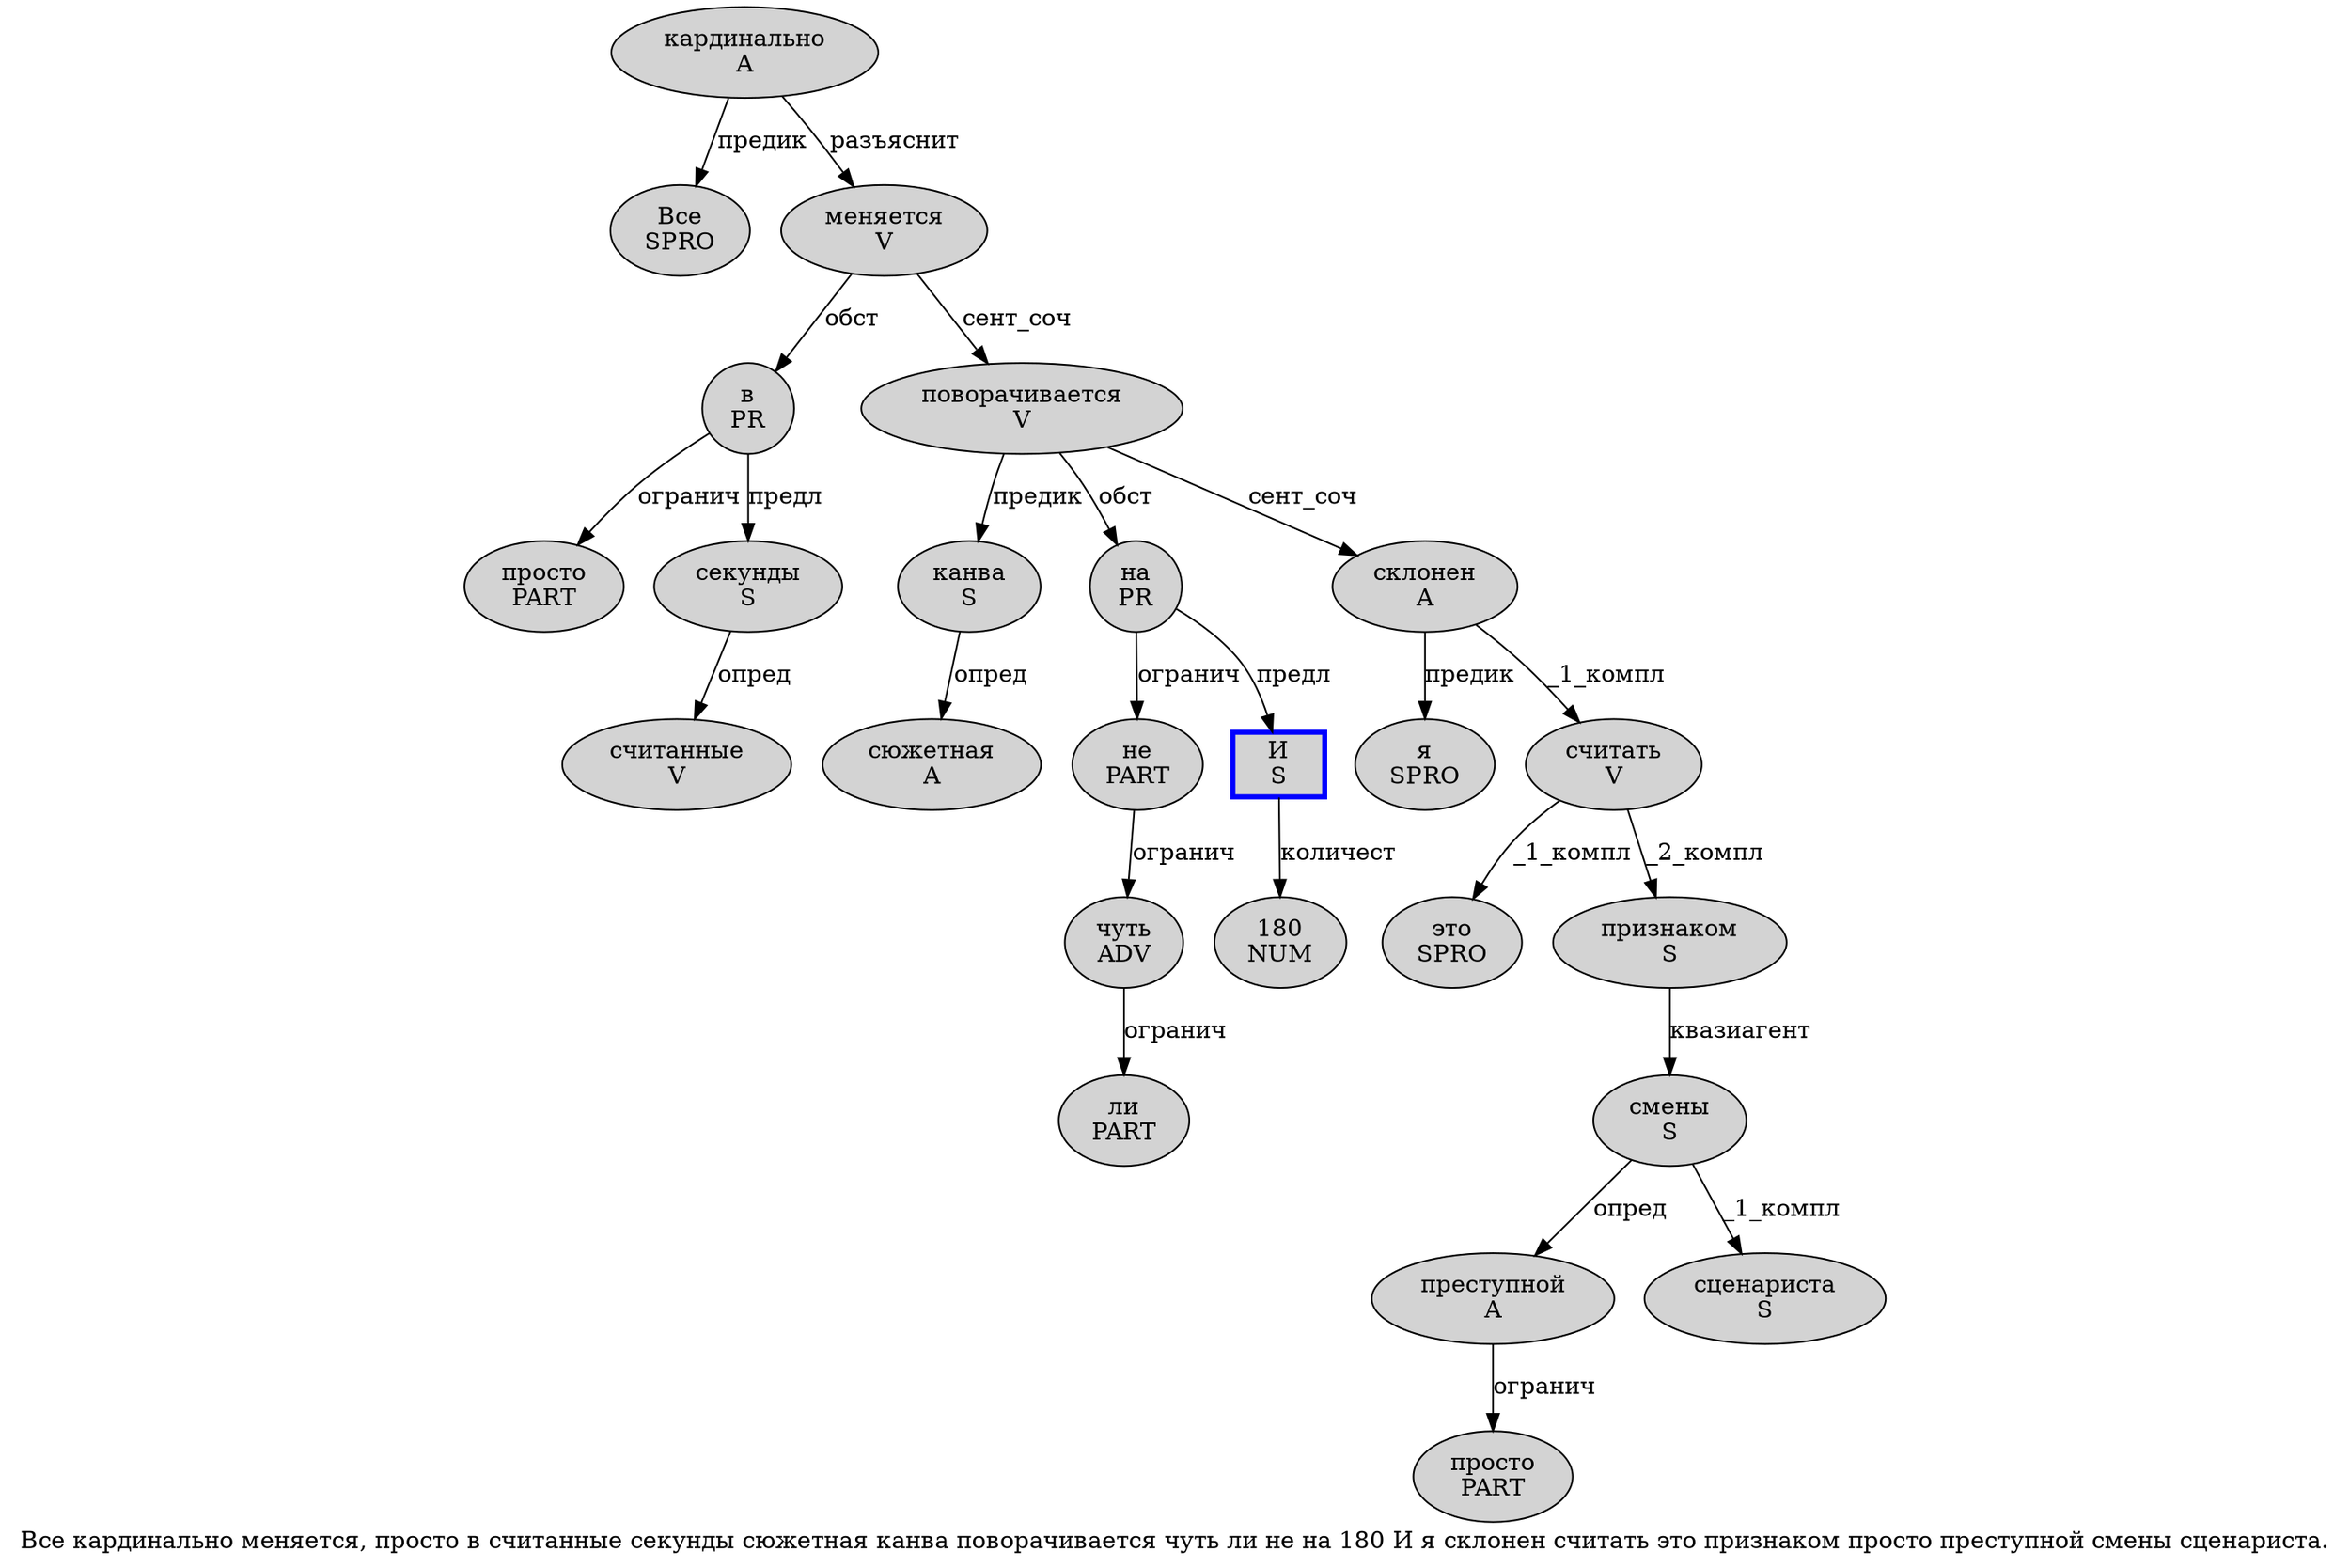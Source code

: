 digraph SENTENCE_4565 {
	graph [label="Все кардинально меняется, просто в считанные секунды сюжетная канва поворачивается чуть ли не на 180 И я склонен считать это признаком просто преступной смены сценариста."]
	node [style=filled]
		0 [label="Все
SPRO" color="" fillcolor=lightgray penwidth=1 shape=ellipse]
		1 [label="кардинально
A" color="" fillcolor=lightgray penwidth=1 shape=ellipse]
		2 [label="меняется
V" color="" fillcolor=lightgray penwidth=1 shape=ellipse]
		4 [label="просто
PART" color="" fillcolor=lightgray penwidth=1 shape=ellipse]
		5 [label="в
PR" color="" fillcolor=lightgray penwidth=1 shape=ellipse]
		6 [label="считанные
V" color="" fillcolor=lightgray penwidth=1 shape=ellipse]
		7 [label="секунды
S" color="" fillcolor=lightgray penwidth=1 shape=ellipse]
		8 [label="сюжетная
A" color="" fillcolor=lightgray penwidth=1 shape=ellipse]
		9 [label="канва
S" color="" fillcolor=lightgray penwidth=1 shape=ellipse]
		10 [label="поворачивается
V" color="" fillcolor=lightgray penwidth=1 shape=ellipse]
		11 [label="чуть
ADV" color="" fillcolor=lightgray penwidth=1 shape=ellipse]
		12 [label="ли
PART" color="" fillcolor=lightgray penwidth=1 shape=ellipse]
		13 [label="не
PART" color="" fillcolor=lightgray penwidth=1 shape=ellipse]
		14 [label="на
PR" color="" fillcolor=lightgray penwidth=1 shape=ellipse]
		15 [label="180
NUM" color="" fillcolor=lightgray penwidth=1 shape=ellipse]
		16 [label="И
S" color=blue fillcolor=lightgray penwidth=3 shape=box]
		17 [label="я
SPRO" color="" fillcolor=lightgray penwidth=1 shape=ellipse]
		18 [label="склонен
A" color="" fillcolor=lightgray penwidth=1 shape=ellipse]
		19 [label="считать
V" color="" fillcolor=lightgray penwidth=1 shape=ellipse]
		20 [label="это
SPRO" color="" fillcolor=lightgray penwidth=1 shape=ellipse]
		21 [label="признаком
S" color="" fillcolor=lightgray penwidth=1 shape=ellipse]
		22 [label="просто
PART" color="" fillcolor=lightgray penwidth=1 shape=ellipse]
		23 [label="преступной
A" color="" fillcolor=lightgray penwidth=1 shape=ellipse]
		24 [label="смены
S" color="" fillcolor=lightgray penwidth=1 shape=ellipse]
		25 [label="сценариста
S" color="" fillcolor=lightgray penwidth=1 shape=ellipse]
			2 -> 5 [label="обст"]
			2 -> 10 [label="сент_соч"]
			9 -> 8 [label="опред"]
			7 -> 6 [label="опред"]
			13 -> 11 [label="огранич"]
			18 -> 17 [label="предик"]
			18 -> 19 [label="_1_компл"]
			23 -> 22 [label="огранич"]
			5 -> 4 [label="огранич"]
			5 -> 7 [label="предл"]
			21 -> 24 [label="квазиагент"]
			19 -> 20 [label="_1_компл"]
			19 -> 21 [label="_2_компл"]
			10 -> 9 [label="предик"]
			10 -> 14 [label="обст"]
			10 -> 18 [label="сент_соч"]
			11 -> 12 [label="огранич"]
			1 -> 0 [label="предик"]
			1 -> 2 [label="разъяснит"]
			16 -> 15 [label="количест"]
			24 -> 23 [label="опред"]
			24 -> 25 [label="_1_компл"]
			14 -> 13 [label="огранич"]
			14 -> 16 [label="предл"]
}